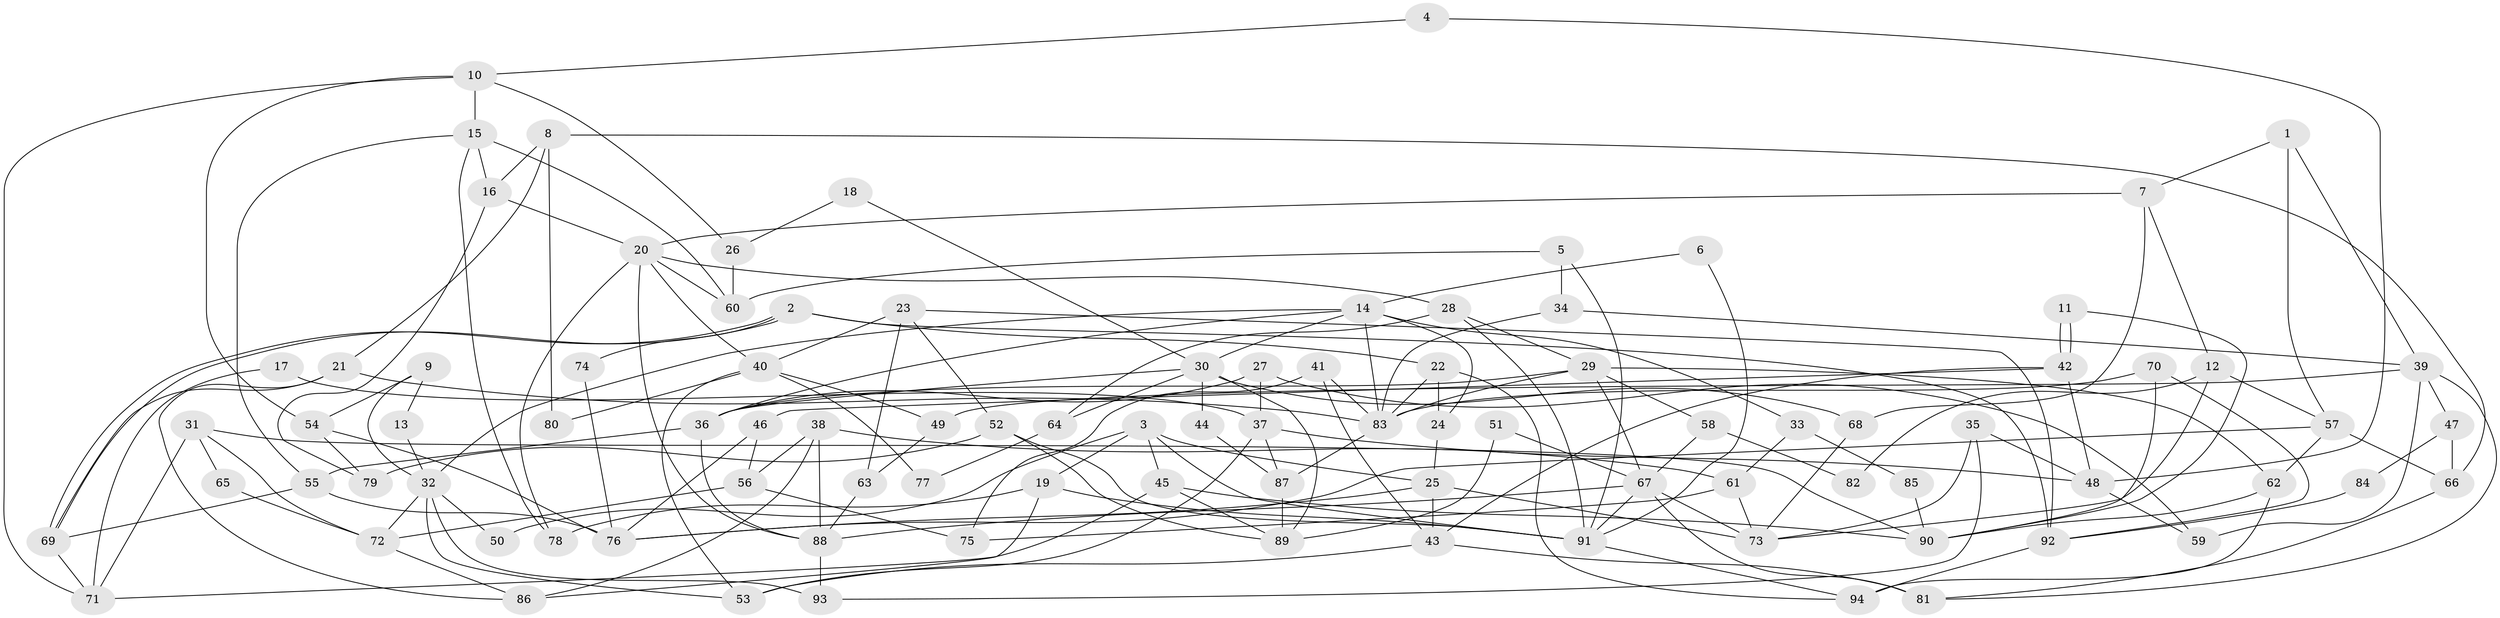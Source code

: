 // Generated by graph-tools (version 1.1) at 2025/14/03/09/25 04:14:51]
// undirected, 94 vertices, 188 edges
graph export_dot {
graph [start="1"]
  node [color=gray90,style=filled];
  1;
  2;
  3;
  4;
  5;
  6;
  7;
  8;
  9;
  10;
  11;
  12;
  13;
  14;
  15;
  16;
  17;
  18;
  19;
  20;
  21;
  22;
  23;
  24;
  25;
  26;
  27;
  28;
  29;
  30;
  31;
  32;
  33;
  34;
  35;
  36;
  37;
  38;
  39;
  40;
  41;
  42;
  43;
  44;
  45;
  46;
  47;
  48;
  49;
  50;
  51;
  52;
  53;
  54;
  55;
  56;
  57;
  58;
  59;
  60;
  61;
  62;
  63;
  64;
  65;
  66;
  67;
  68;
  69;
  70;
  71;
  72;
  73;
  74;
  75;
  76;
  77;
  78;
  79;
  80;
  81;
  82;
  83;
  84;
  85;
  86;
  87;
  88;
  89;
  90;
  91;
  92;
  93;
  94;
  1 -- 39;
  1 -- 7;
  1 -- 57;
  2 -- 22;
  2 -- 69;
  2 -- 69;
  2 -- 74;
  2 -- 92;
  3 -- 91;
  3 -- 19;
  3 -- 25;
  3 -- 45;
  3 -- 50;
  4 -- 48;
  4 -- 10;
  5 -- 60;
  5 -- 91;
  5 -- 34;
  6 -- 14;
  6 -- 91;
  7 -- 68;
  7 -- 20;
  7 -- 12;
  8 -- 21;
  8 -- 16;
  8 -- 66;
  8 -- 80;
  9 -- 32;
  9 -- 54;
  9 -- 13;
  10 -- 71;
  10 -- 54;
  10 -- 15;
  10 -- 26;
  11 -- 42;
  11 -- 42;
  11 -- 90;
  12 -- 73;
  12 -- 57;
  12 -- 82;
  13 -- 32;
  14 -- 36;
  14 -- 32;
  14 -- 24;
  14 -- 30;
  14 -- 33;
  14 -- 83;
  15 -- 55;
  15 -- 16;
  15 -- 60;
  15 -- 78;
  16 -- 20;
  16 -- 79;
  17 -- 71;
  17 -- 37;
  18 -- 30;
  18 -- 26;
  19 -- 91;
  19 -- 86;
  19 -- 78;
  20 -- 78;
  20 -- 40;
  20 -- 28;
  20 -- 60;
  20 -- 88;
  21 -- 69;
  21 -- 83;
  21 -- 86;
  22 -- 94;
  22 -- 24;
  22 -- 83;
  23 -- 92;
  23 -- 52;
  23 -- 40;
  23 -- 63;
  24 -- 25;
  25 -- 43;
  25 -- 73;
  25 -- 76;
  26 -- 60;
  27 -- 37;
  27 -- 36;
  27 -- 59;
  28 -- 29;
  28 -- 64;
  28 -- 91;
  29 -- 62;
  29 -- 83;
  29 -- 36;
  29 -- 58;
  29 -- 67;
  30 -- 36;
  30 -- 44;
  30 -- 64;
  30 -- 68;
  30 -- 89;
  31 -- 71;
  31 -- 90;
  31 -- 65;
  31 -- 72;
  32 -- 72;
  32 -- 53;
  32 -- 50;
  32 -- 93;
  33 -- 61;
  33 -- 85;
  34 -- 83;
  34 -- 39;
  35 -- 73;
  35 -- 48;
  35 -- 93;
  36 -- 88;
  36 -- 55;
  37 -- 53;
  37 -- 48;
  37 -- 87;
  38 -- 88;
  38 -- 56;
  38 -- 61;
  38 -- 86;
  39 -- 81;
  39 -- 47;
  39 -- 49;
  39 -- 59;
  40 -- 49;
  40 -- 53;
  40 -- 77;
  40 -- 80;
  41 -- 83;
  41 -- 75;
  41 -- 43;
  42 -- 43;
  42 -- 46;
  42 -- 48;
  43 -- 81;
  43 -- 53;
  44 -- 87;
  45 -- 89;
  45 -- 71;
  45 -- 90;
  46 -- 76;
  46 -- 56;
  47 -- 66;
  47 -- 84;
  48 -- 59;
  49 -- 63;
  51 -- 67;
  51 -- 89;
  52 -- 91;
  52 -- 89;
  52 -- 79;
  54 -- 76;
  54 -- 79;
  55 -- 76;
  55 -- 69;
  56 -- 72;
  56 -- 75;
  57 -- 62;
  57 -- 66;
  57 -- 76;
  58 -- 67;
  58 -- 82;
  61 -- 73;
  61 -- 75;
  62 -- 90;
  62 -- 94;
  63 -- 88;
  64 -- 77;
  65 -- 72;
  66 -- 81;
  67 -- 88;
  67 -- 73;
  67 -- 81;
  67 -- 91;
  68 -- 73;
  69 -- 71;
  70 -- 83;
  70 -- 92;
  70 -- 90;
  72 -- 86;
  74 -- 76;
  83 -- 87;
  84 -- 92;
  85 -- 90;
  87 -- 89;
  88 -- 93;
  91 -- 94;
  92 -- 94;
}
